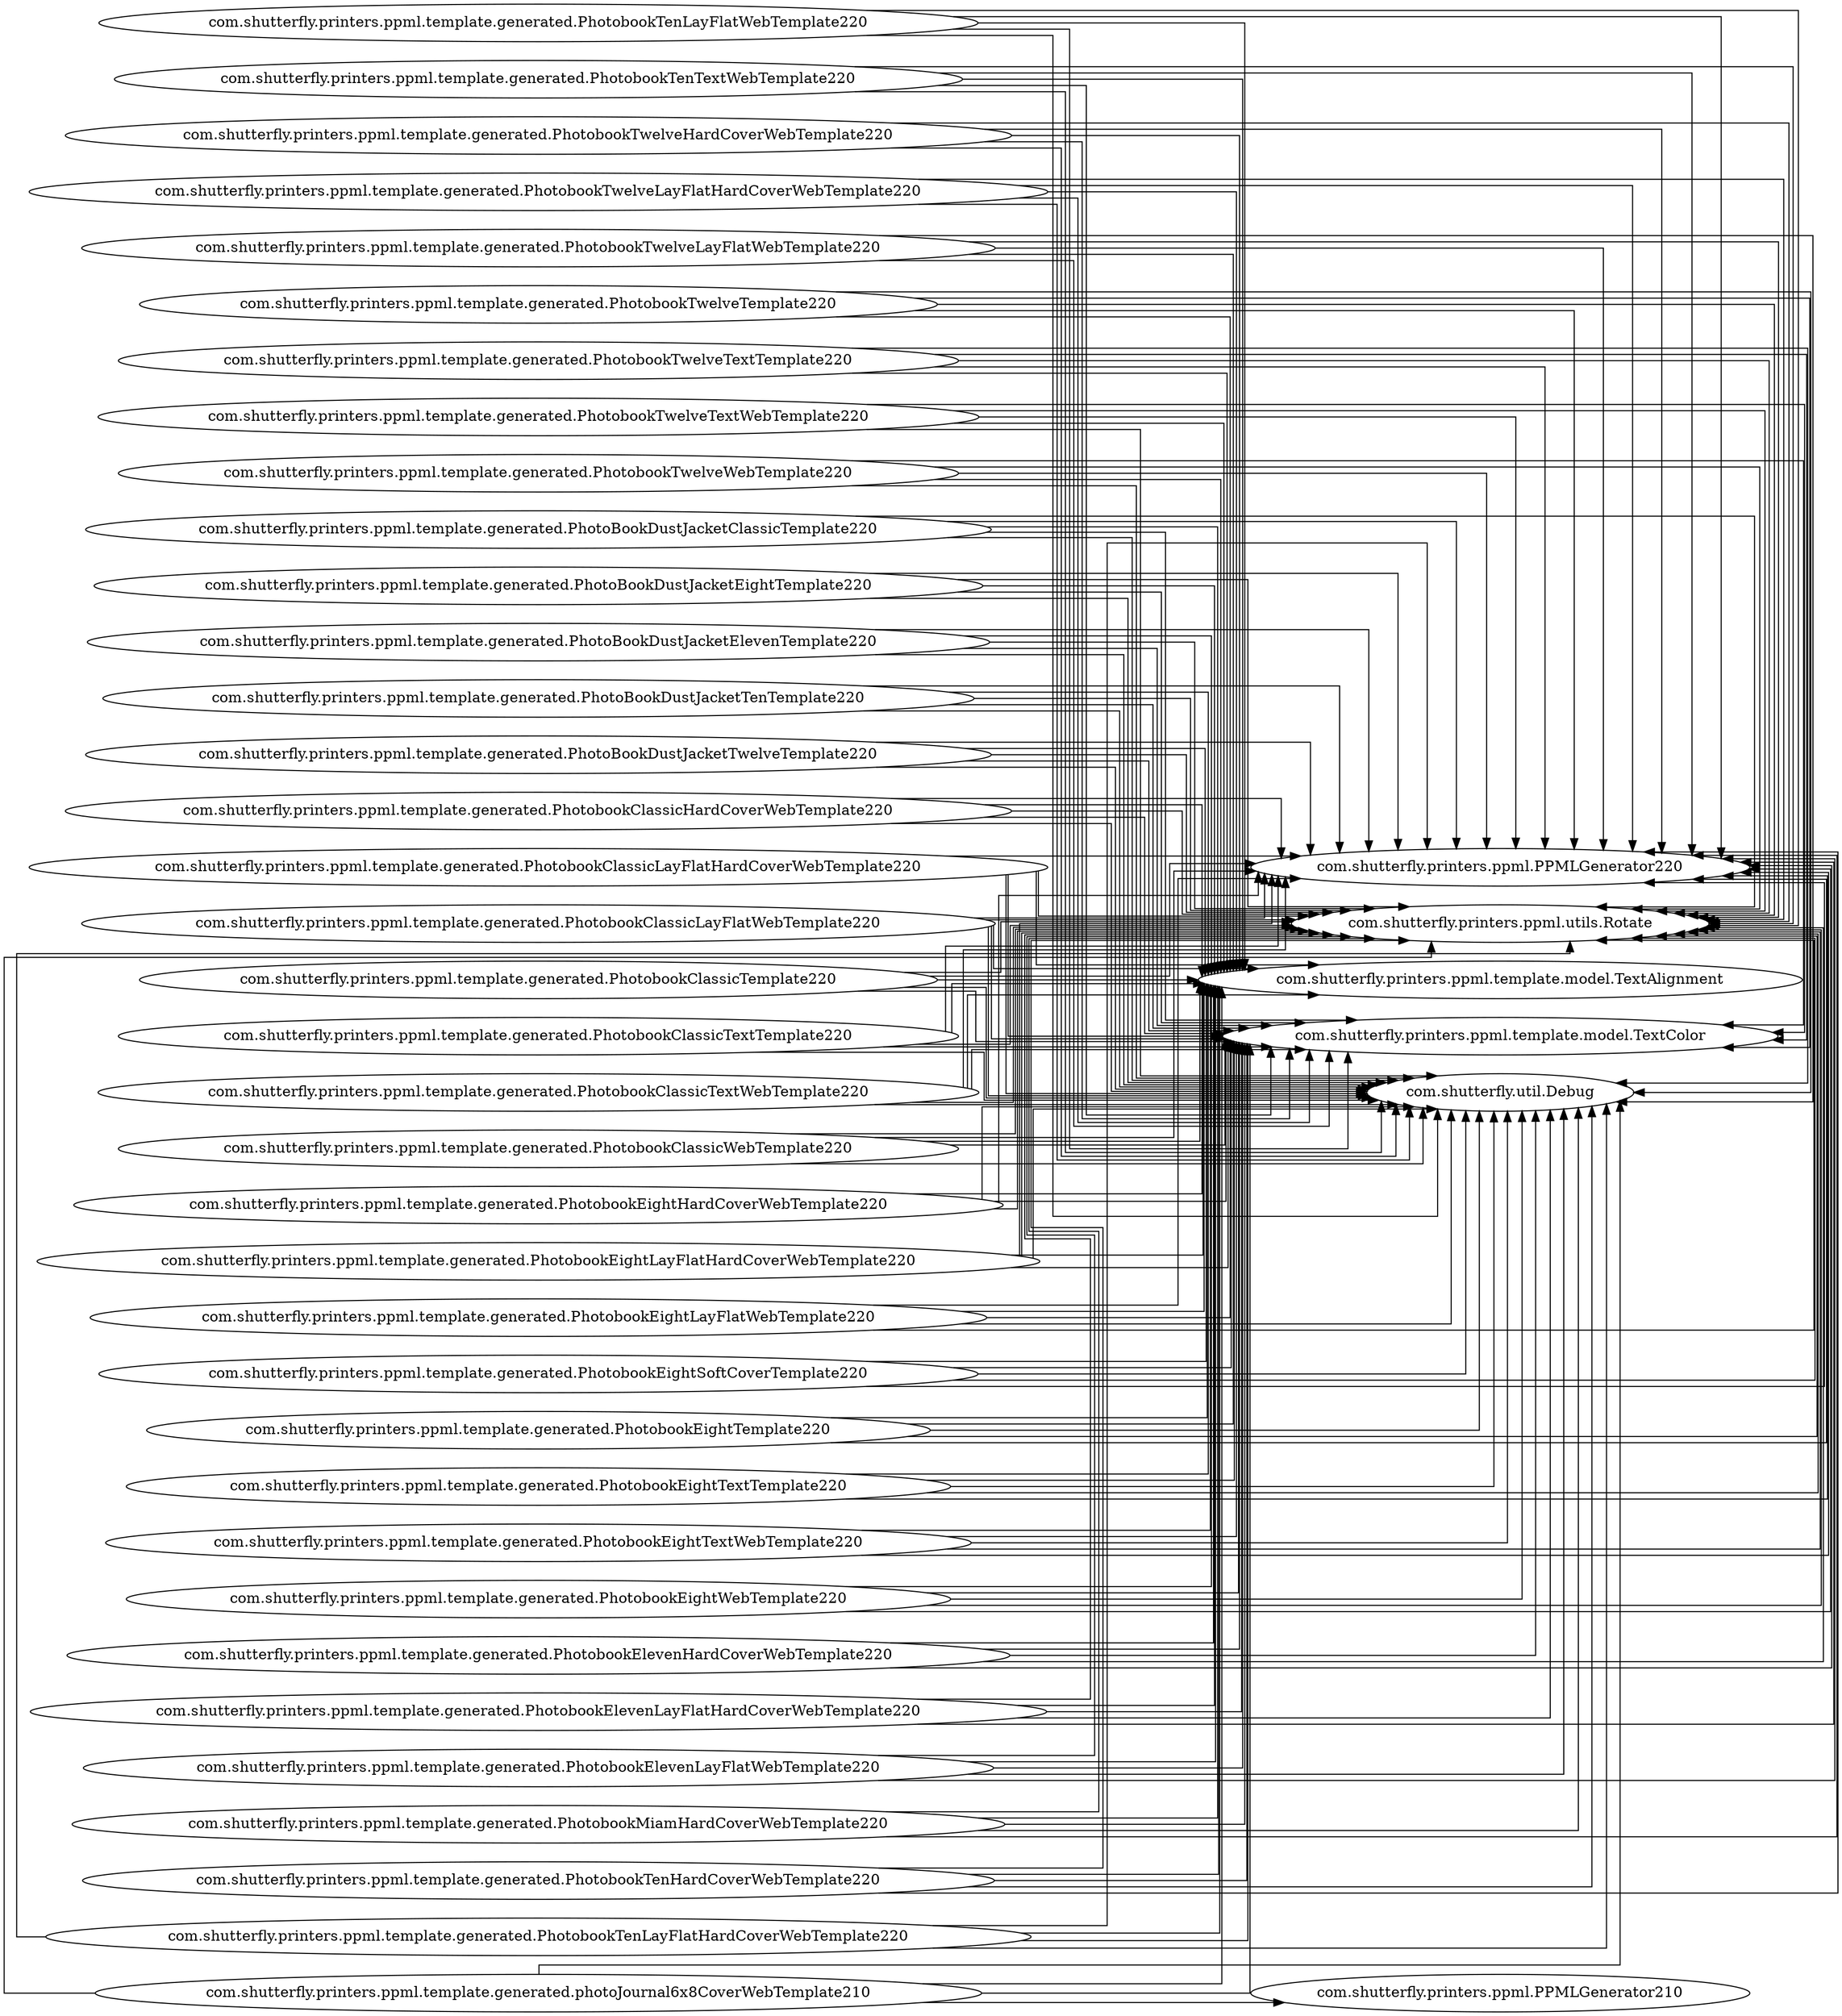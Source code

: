 digraph dependencyGraph {
 concentrate=true;
 rankdir="LR"; 
ranksep="2.0";
"com.shutterfly.printers.ppml.template.generated.PhotoBookDustJacketClassicTemplate220"; 
"com.shutterfly.printers.ppml.template.generated.PhotoBookDustJacketClassicTemplate220"->"com.shutterfly.printers.ppml.PPMLGenerator220";
"com.shutterfly.printers.ppml.template.generated.PhotoBookDustJacketClassicTemplate220"->"com.shutterfly.printers.ppml.utils.Rotate";
"com.shutterfly.printers.ppml.template.generated.PhotoBookDustJacketClassicTemplate220"->"com.shutterfly.printers.ppml.template.model.TextAlignment";
"com.shutterfly.printers.ppml.template.generated.PhotoBookDustJacketClassicTemplate220"->"com.shutterfly.printers.ppml.template.model.TextColor";
"com.shutterfly.printers.ppml.template.generated.PhotoBookDustJacketClassicTemplate220"->"com.shutterfly.util.Debug";
"com.shutterfly.printers.ppml.template.generated.PhotoBookDustJacketEightTemplate220"; 
"com.shutterfly.printers.ppml.template.generated.PhotoBookDustJacketEightTemplate220"->"com.shutterfly.printers.ppml.PPMLGenerator220";
"com.shutterfly.printers.ppml.template.generated.PhotoBookDustJacketEightTemplate220"->"com.shutterfly.printers.ppml.utils.Rotate";
"com.shutterfly.printers.ppml.template.generated.PhotoBookDustJacketEightTemplate220"->"com.shutterfly.printers.ppml.template.model.TextAlignment";
"com.shutterfly.printers.ppml.template.generated.PhotoBookDustJacketEightTemplate220"->"com.shutterfly.printers.ppml.template.model.TextColor";
"com.shutterfly.printers.ppml.template.generated.PhotoBookDustJacketEightTemplate220"->"com.shutterfly.util.Debug";
"com.shutterfly.printers.ppml.template.generated.PhotoBookDustJacketElevenTemplate220"; 
"com.shutterfly.printers.ppml.template.generated.PhotoBookDustJacketElevenTemplate220"->"com.shutterfly.printers.ppml.PPMLGenerator220";
"com.shutterfly.printers.ppml.template.generated.PhotoBookDustJacketElevenTemplate220"->"com.shutterfly.printers.ppml.utils.Rotate";
"com.shutterfly.printers.ppml.template.generated.PhotoBookDustJacketElevenTemplate220"->"com.shutterfly.printers.ppml.template.model.TextAlignment";
"com.shutterfly.printers.ppml.template.generated.PhotoBookDustJacketElevenTemplate220"->"com.shutterfly.printers.ppml.template.model.TextColor";
"com.shutterfly.printers.ppml.template.generated.PhotoBookDustJacketElevenTemplate220"->"com.shutterfly.util.Debug";
"com.shutterfly.printers.ppml.template.generated.PhotoBookDustJacketTenTemplate220"; 
"com.shutterfly.printers.ppml.template.generated.PhotoBookDustJacketTenTemplate220"->"com.shutterfly.printers.ppml.PPMLGenerator220";
"com.shutterfly.printers.ppml.template.generated.PhotoBookDustJacketTenTemplate220"->"com.shutterfly.printers.ppml.utils.Rotate";
"com.shutterfly.printers.ppml.template.generated.PhotoBookDustJacketTenTemplate220"->"com.shutterfly.printers.ppml.template.model.TextAlignment";
"com.shutterfly.printers.ppml.template.generated.PhotoBookDustJacketTenTemplate220"->"com.shutterfly.printers.ppml.template.model.TextColor";
"com.shutterfly.printers.ppml.template.generated.PhotoBookDustJacketTenTemplate220"->"com.shutterfly.util.Debug";
"com.shutterfly.printers.ppml.template.generated.PhotoBookDustJacketTwelveTemplate220"; 
"com.shutterfly.printers.ppml.template.generated.PhotoBookDustJacketTwelveTemplate220"->"com.shutterfly.printers.ppml.PPMLGenerator220";
"com.shutterfly.printers.ppml.template.generated.PhotoBookDustJacketTwelveTemplate220"->"com.shutterfly.printers.ppml.utils.Rotate";
"com.shutterfly.printers.ppml.template.generated.PhotoBookDustJacketTwelveTemplate220"->"com.shutterfly.printers.ppml.template.model.TextAlignment";
"com.shutterfly.printers.ppml.template.generated.PhotoBookDustJacketTwelveTemplate220"->"com.shutterfly.printers.ppml.template.model.TextColor";
"com.shutterfly.printers.ppml.template.generated.PhotoBookDustJacketTwelveTemplate220"->"com.shutterfly.util.Debug";
"com.shutterfly.printers.ppml.template.generated.PhotobookClassicHardCoverWebTemplate220"; 
"com.shutterfly.printers.ppml.template.generated.PhotobookClassicHardCoverWebTemplate220"->"com.shutterfly.printers.ppml.PPMLGenerator220";
"com.shutterfly.printers.ppml.template.generated.PhotobookClassicHardCoverWebTemplate220"->"com.shutterfly.printers.ppml.utils.Rotate";
"com.shutterfly.printers.ppml.template.generated.PhotobookClassicHardCoverWebTemplate220"->"com.shutterfly.printers.ppml.template.model.TextAlignment";
"com.shutterfly.printers.ppml.template.generated.PhotobookClassicHardCoverWebTemplate220"->"com.shutterfly.printers.ppml.template.model.TextColor";
"com.shutterfly.printers.ppml.template.generated.PhotobookClassicHardCoverWebTemplate220"->"com.shutterfly.util.Debug";
"com.shutterfly.printers.ppml.template.generated.PhotobookClassicLayFlatHardCoverWebTemplate220"; 
"com.shutterfly.printers.ppml.template.generated.PhotobookClassicLayFlatHardCoverWebTemplate220"->"com.shutterfly.printers.ppml.PPMLGenerator220";
"com.shutterfly.printers.ppml.template.generated.PhotobookClassicLayFlatHardCoverWebTemplate220"->"com.shutterfly.printers.ppml.utils.Rotate";
"com.shutterfly.printers.ppml.template.generated.PhotobookClassicLayFlatHardCoverWebTemplate220"->"com.shutterfly.printers.ppml.template.model.TextAlignment";
"com.shutterfly.printers.ppml.template.generated.PhotobookClassicLayFlatHardCoverWebTemplate220"->"com.shutterfly.printers.ppml.template.model.TextColor";
"com.shutterfly.printers.ppml.template.generated.PhotobookClassicLayFlatHardCoverWebTemplate220"->"com.shutterfly.util.Debug";
"com.shutterfly.printers.ppml.template.generated.PhotobookClassicLayFlatWebTemplate220"; 
"com.shutterfly.printers.ppml.template.generated.PhotobookClassicLayFlatWebTemplate220"->"com.shutterfly.printers.ppml.PPMLGenerator220";
"com.shutterfly.printers.ppml.template.generated.PhotobookClassicLayFlatWebTemplate220"->"com.shutterfly.printers.ppml.utils.Rotate";
"com.shutterfly.printers.ppml.template.generated.PhotobookClassicLayFlatWebTemplate220"->"com.shutterfly.printers.ppml.template.model.TextAlignment";
"com.shutterfly.printers.ppml.template.generated.PhotobookClassicLayFlatWebTemplate220"->"com.shutterfly.printers.ppml.template.model.TextColor";
"com.shutterfly.printers.ppml.template.generated.PhotobookClassicLayFlatWebTemplate220"->"com.shutterfly.util.Debug";
"com.shutterfly.printers.ppml.template.generated.PhotobookClassicTemplate220"; 
"com.shutterfly.printers.ppml.template.generated.PhotobookClassicTemplate220"->"com.shutterfly.printers.ppml.PPMLGenerator220";
"com.shutterfly.printers.ppml.template.generated.PhotobookClassicTemplate220"->"com.shutterfly.printers.ppml.utils.Rotate";
"com.shutterfly.printers.ppml.template.generated.PhotobookClassicTemplate220"->"com.shutterfly.printers.ppml.template.model.TextAlignment";
"com.shutterfly.printers.ppml.template.generated.PhotobookClassicTemplate220"->"com.shutterfly.printers.ppml.template.model.TextColor";
"com.shutterfly.printers.ppml.template.generated.PhotobookClassicTemplate220"->"com.shutterfly.util.Debug";
"com.shutterfly.printers.ppml.template.generated.PhotobookClassicTextTemplate220"; 
"com.shutterfly.printers.ppml.template.generated.PhotobookClassicTextTemplate220"->"com.shutterfly.printers.ppml.PPMLGenerator220";
"com.shutterfly.printers.ppml.template.generated.PhotobookClassicTextTemplate220"->"com.shutterfly.printers.ppml.utils.Rotate";
"com.shutterfly.printers.ppml.template.generated.PhotobookClassicTextTemplate220"->"com.shutterfly.printers.ppml.template.model.TextAlignment";
"com.shutterfly.printers.ppml.template.generated.PhotobookClassicTextTemplate220"->"com.shutterfly.printers.ppml.template.model.TextColor";
"com.shutterfly.printers.ppml.template.generated.PhotobookClassicTextTemplate220"->"com.shutterfly.util.Debug";
"com.shutterfly.printers.ppml.template.generated.PhotobookClassicTextWebTemplate220"; 
"com.shutterfly.printers.ppml.template.generated.PhotobookClassicTextWebTemplate220"->"com.shutterfly.printers.ppml.PPMLGenerator220";
"com.shutterfly.printers.ppml.template.generated.PhotobookClassicTextWebTemplate220"->"com.shutterfly.printers.ppml.utils.Rotate";
"com.shutterfly.printers.ppml.template.generated.PhotobookClassicTextWebTemplate220"->"com.shutterfly.printers.ppml.template.model.TextAlignment";
"com.shutterfly.printers.ppml.template.generated.PhotobookClassicTextWebTemplate220"->"com.shutterfly.printers.ppml.template.model.TextColor";
"com.shutterfly.printers.ppml.template.generated.PhotobookClassicTextWebTemplate220"->"com.shutterfly.util.Debug";
"com.shutterfly.printers.ppml.template.generated.PhotobookClassicWebTemplate220"; 
"com.shutterfly.printers.ppml.template.generated.PhotobookClassicWebTemplate220"->"com.shutterfly.printers.ppml.PPMLGenerator220";
"com.shutterfly.printers.ppml.template.generated.PhotobookClassicWebTemplate220"->"com.shutterfly.printers.ppml.utils.Rotate";
"com.shutterfly.printers.ppml.template.generated.PhotobookClassicWebTemplate220"->"com.shutterfly.printers.ppml.template.model.TextAlignment";
"com.shutterfly.printers.ppml.template.generated.PhotobookClassicWebTemplate220"->"com.shutterfly.printers.ppml.template.model.TextColor";
"com.shutterfly.printers.ppml.template.generated.PhotobookClassicWebTemplate220"->"com.shutterfly.util.Debug";
"com.shutterfly.printers.ppml.template.generated.PhotobookEightHardCoverWebTemplate220"; 
"com.shutterfly.printers.ppml.template.generated.PhotobookEightHardCoverWebTemplate220"->"com.shutterfly.printers.ppml.PPMLGenerator220";
"com.shutterfly.printers.ppml.template.generated.PhotobookEightHardCoverWebTemplate220"->"com.shutterfly.printers.ppml.utils.Rotate";
"com.shutterfly.printers.ppml.template.generated.PhotobookEightHardCoverWebTemplate220"->"com.shutterfly.printers.ppml.template.model.TextAlignment";
"com.shutterfly.printers.ppml.template.generated.PhotobookEightHardCoverWebTemplate220"->"com.shutterfly.printers.ppml.template.model.TextColor";
"com.shutterfly.printers.ppml.template.generated.PhotobookEightHardCoverWebTemplate220"->"com.shutterfly.util.Debug";
"com.shutterfly.printers.ppml.template.generated.PhotobookEightLayFlatHardCoverWebTemplate220"; 
"com.shutterfly.printers.ppml.template.generated.PhotobookEightLayFlatHardCoverWebTemplate220"->"com.shutterfly.printers.ppml.PPMLGenerator220";
"com.shutterfly.printers.ppml.template.generated.PhotobookEightLayFlatHardCoverWebTemplate220"->"com.shutterfly.printers.ppml.utils.Rotate";
"com.shutterfly.printers.ppml.template.generated.PhotobookEightLayFlatHardCoverWebTemplate220"->"com.shutterfly.printers.ppml.template.model.TextAlignment";
"com.shutterfly.printers.ppml.template.generated.PhotobookEightLayFlatHardCoverWebTemplate220"->"com.shutterfly.printers.ppml.template.model.TextColor";
"com.shutterfly.printers.ppml.template.generated.PhotobookEightLayFlatHardCoverWebTemplate220"->"com.shutterfly.util.Debug";
"com.shutterfly.printers.ppml.template.generated.PhotobookEightLayFlatWebTemplate220"; 
"com.shutterfly.printers.ppml.template.generated.PhotobookEightLayFlatWebTemplate220"->"com.shutterfly.printers.ppml.PPMLGenerator220";
"com.shutterfly.printers.ppml.template.generated.PhotobookEightLayFlatWebTemplate220"->"com.shutterfly.printers.ppml.utils.Rotate";
"com.shutterfly.printers.ppml.template.generated.PhotobookEightLayFlatWebTemplate220"->"com.shutterfly.printers.ppml.template.model.TextAlignment";
"com.shutterfly.printers.ppml.template.generated.PhotobookEightLayFlatWebTemplate220"->"com.shutterfly.printers.ppml.template.model.TextColor";
"com.shutterfly.printers.ppml.template.generated.PhotobookEightLayFlatWebTemplate220"->"com.shutterfly.util.Debug";
"com.shutterfly.printers.ppml.template.generated.PhotobookEightSoftCoverTemplate220"; 
"com.shutterfly.printers.ppml.template.generated.PhotobookEightSoftCoverTemplate220"->"com.shutterfly.printers.ppml.PPMLGenerator220";
"com.shutterfly.printers.ppml.template.generated.PhotobookEightSoftCoverTemplate220"->"com.shutterfly.printers.ppml.utils.Rotate";
"com.shutterfly.printers.ppml.template.generated.PhotobookEightSoftCoverTemplate220"->"com.shutterfly.printers.ppml.template.model.TextAlignment";
"com.shutterfly.printers.ppml.template.generated.PhotobookEightSoftCoverTemplate220"->"com.shutterfly.printers.ppml.template.model.TextColor";
"com.shutterfly.printers.ppml.template.generated.PhotobookEightSoftCoverTemplate220"->"com.shutterfly.util.Debug";
"com.shutterfly.printers.ppml.template.generated.PhotobookEightTemplate220"; 
"com.shutterfly.printers.ppml.template.generated.PhotobookEightTemplate220"->"com.shutterfly.printers.ppml.PPMLGenerator220";
"com.shutterfly.printers.ppml.template.generated.PhotobookEightTemplate220"->"com.shutterfly.printers.ppml.utils.Rotate";
"com.shutterfly.printers.ppml.template.generated.PhotobookEightTemplate220"->"com.shutterfly.printers.ppml.template.model.TextAlignment";
"com.shutterfly.printers.ppml.template.generated.PhotobookEightTemplate220"->"com.shutterfly.printers.ppml.template.model.TextColor";
"com.shutterfly.printers.ppml.template.generated.PhotobookEightTemplate220"->"com.shutterfly.util.Debug";
"com.shutterfly.printers.ppml.template.generated.PhotobookEightTextTemplate220"; 
"com.shutterfly.printers.ppml.template.generated.PhotobookEightTextTemplate220"->"com.shutterfly.printers.ppml.PPMLGenerator220";
"com.shutterfly.printers.ppml.template.generated.PhotobookEightTextTemplate220"->"com.shutterfly.printers.ppml.utils.Rotate";
"com.shutterfly.printers.ppml.template.generated.PhotobookEightTextTemplate220"->"com.shutterfly.printers.ppml.template.model.TextAlignment";
"com.shutterfly.printers.ppml.template.generated.PhotobookEightTextTemplate220"->"com.shutterfly.printers.ppml.template.model.TextColor";
"com.shutterfly.printers.ppml.template.generated.PhotobookEightTextTemplate220"->"com.shutterfly.util.Debug";
"com.shutterfly.printers.ppml.template.generated.PhotobookEightTextWebTemplate220"; 
"com.shutterfly.printers.ppml.template.generated.PhotobookEightTextWebTemplate220"->"com.shutterfly.printers.ppml.PPMLGenerator220";
"com.shutterfly.printers.ppml.template.generated.PhotobookEightTextWebTemplate220"->"com.shutterfly.printers.ppml.utils.Rotate";
"com.shutterfly.printers.ppml.template.generated.PhotobookEightTextWebTemplate220"->"com.shutterfly.printers.ppml.template.model.TextAlignment";
"com.shutterfly.printers.ppml.template.generated.PhotobookEightTextWebTemplate220"->"com.shutterfly.printers.ppml.template.model.TextColor";
"com.shutterfly.printers.ppml.template.generated.PhotobookEightTextWebTemplate220"->"com.shutterfly.util.Debug";
"com.shutterfly.printers.ppml.template.generated.PhotobookEightWebTemplate220"; 
"com.shutterfly.printers.ppml.template.generated.PhotobookEightWebTemplate220"->"com.shutterfly.printers.ppml.PPMLGenerator220";
"com.shutterfly.printers.ppml.template.generated.PhotobookEightWebTemplate220"->"com.shutterfly.printers.ppml.utils.Rotate";
"com.shutterfly.printers.ppml.template.generated.PhotobookEightWebTemplate220"->"com.shutterfly.printers.ppml.template.model.TextAlignment";
"com.shutterfly.printers.ppml.template.generated.PhotobookEightWebTemplate220"->"com.shutterfly.printers.ppml.template.model.TextColor";
"com.shutterfly.printers.ppml.template.generated.PhotobookEightWebTemplate220"->"com.shutterfly.util.Debug";
"com.shutterfly.printers.ppml.template.generated.PhotobookElevenHardCoverWebTemplate220"; 
"com.shutterfly.printers.ppml.template.generated.PhotobookElevenHardCoverWebTemplate220"->"com.shutterfly.printers.ppml.PPMLGenerator220";
"com.shutterfly.printers.ppml.template.generated.PhotobookElevenHardCoverWebTemplate220"->"com.shutterfly.printers.ppml.utils.Rotate";
"com.shutterfly.printers.ppml.template.generated.PhotobookElevenHardCoverWebTemplate220"->"com.shutterfly.printers.ppml.template.model.TextAlignment";
"com.shutterfly.printers.ppml.template.generated.PhotobookElevenHardCoverWebTemplate220"->"com.shutterfly.printers.ppml.template.model.TextColor";
"com.shutterfly.printers.ppml.template.generated.PhotobookElevenHardCoverWebTemplate220"->"com.shutterfly.util.Debug";
"com.shutterfly.printers.ppml.template.generated.PhotobookElevenLayFlatHardCoverWebTemplate220"; 
"com.shutterfly.printers.ppml.template.generated.PhotobookElevenLayFlatHardCoverWebTemplate220"->"com.shutterfly.printers.ppml.PPMLGenerator220";
"com.shutterfly.printers.ppml.template.generated.PhotobookElevenLayFlatHardCoverWebTemplate220"->"com.shutterfly.printers.ppml.utils.Rotate";
"com.shutterfly.printers.ppml.template.generated.PhotobookElevenLayFlatHardCoverWebTemplate220"->"com.shutterfly.printers.ppml.template.model.TextAlignment";
"com.shutterfly.printers.ppml.template.generated.PhotobookElevenLayFlatHardCoverWebTemplate220"->"com.shutterfly.printers.ppml.template.model.TextColor";
"com.shutterfly.printers.ppml.template.generated.PhotobookElevenLayFlatHardCoverWebTemplate220"->"com.shutterfly.util.Debug";
"com.shutterfly.printers.ppml.template.generated.PhotobookElevenLayFlatWebTemplate220"; 
"com.shutterfly.printers.ppml.template.generated.PhotobookElevenLayFlatWebTemplate220"->"com.shutterfly.printers.ppml.PPMLGenerator220";
"com.shutterfly.printers.ppml.template.generated.PhotobookElevenLayFlatWebTemplate220"->"com.shutterfly.printers.ppml.utils.Rotate";
"com.shutterfly.printers.ppml.template.generated.PhotobookElevenLayFlatWebTemplate220"->"com.shutterfly.printers.ppml.template.model.TextAlignment";
"com.shutterfly.printers.ppml.template.generated.PhotobookElevenLayFlatWebTemplate220"->"com.shutterfly.printers.ppml.template.model.TextColor";
"com.shutterfly.printers.ppml.template.generated.PhotobookElevenLayFlatWebTemplate220"->"com.shutterfly.util.Debug";
"com.shutterfly.printers.ppml.template.generated.PhotobookMiamHardCoverWebTemplate220"; 
"com.shutterfly.printers.ppml.template.generated.PhotobookMiamHardCoverWebTemplate220"->"com.shutterfly.printers.ppml.PPMLGenerator220";
"com.shutterfly.printers.ppml.template.generated.PhotobookMiamHardCoverWebTemplate220"->"com.shutterfly.printers.ppml.utils.Rotate";
"com.shutterfly.printers.ppml.template.generated.PhotobookMiamHardCoverWebTemplate220"->"com.shutterfly.printers.ppml.template.model.TextAlignment";
"com.shutterfly.printers.ppml.template.generated.PhotobookMiamHardCoverWebTemplate220"->"com.shutterfly.printers.ppml.template.model.TextColor";
"com.shutterfly.printers.ppml.template.generated.PhotobookMiamHardCoverWebTemplate220"->"com.shutterfly.util.Debug";
"com.shutterfly.printers.ppml.template.generated.PhotobookTenHardCoverWebTemplate220"; 
"com.shutterfly.printers.ppml.template.generated.PhotobookTenHardCoverWebTemplate220"->"com.shutterfly.printers.ppml.PPMLGenerator220";
"com.shutterfly.printers.ppml.template.generated.PhotobookTenHardCoverWebTemplate220"->"com.shutterfly.printers.ppml.utils.Rotate";
"com.shutterfly.printers.ppml.template.generated.PhotobookTenHardCoverWebTemplate220"->"com.shutterfly.printers.ppml.template.model.TextAlignment";
"com.shutterfly.printers.ppml.template.generated.PhotobookTenHardCoverWebTemplate220"->"com.shutterfly.printers.ppml.template.model.TextColor";
"com.shutterfly.printers.ppml.template.generated.PhotobookTenHardCoverWebTemplate220"->"com.shutterfly.util.Debug";
"com.shutterfly.printers.ppml.template.generated.PhotobookTenLayFlatHardCoverWebTemplate220"; 
"com.shutterfly.printers.ppml.template.generated.PhotobookTenLayFlatHardCoverWebTemplate220"->"com.shutterfly.printers.ppml.PPMLGenerator220";
"com.shutterfly.printers.ppml.template.generated.PhotobookTenLayFlatHardCoverWebTemplate220"->"com.shutterfly.printers.ppml.utils.Rotate";
"com.shutterfly.printers.ppml.template.generated.PhotobookTenLayFlatHardCoverWebTemplate220"->"com.shutterfly.printers.ppml.template.model.TextAlignment";
"com.shutterfly.printers.ppml.template.generated.PhotobookTenLayFlatHardCoverWebTemplate220"->"com.shutterfly.printers.ppml.template.model.TextColor";
"com.shutterfly.printers.ppml.template.generated.PhotobookTenLayFlatHardCoverWebTemplate220"->"com.shutterfly.util.Debug";
"com.shutterfly.printers.ppml.template.generated.PhotobookTenLayFlatWebTemplate220"; 
"com.shutterfly.printers.ppml.template.generated.PhotobookTenLayFlatWebTemplate220"->"com.shutterfly.printers.ppml.PPMLGenerator220";
"com.shutterfly.printers.ppml.template.generated.PhotobookTenLayFlatWebTemplate220"->"com.shutterfly.printers.ppml.utils.Rotate";
"com.shutterfly.printers.ppml.template.generated.PhotobookTenLayFlatWebTemplate220"->"com.shutterfly.printers.ppml.template.model.TextAlignment";
"com.shutterfly.printers.ppml.template.generated.PhotobookTenLayFlatWebTemplate220"->"com.shutterfly.printers.ppml.template.model.TextColor";
"com.shutterfly.printers.ppml.template.generated.PhotobookTenLayFlatWebTemplate220"->"com.shutterfly.util.Debug";
"com.shutterfly.printers.ppml.template.generated.PhotobookTenTextWebTemplate220"; 
"com.shutterfly.printers.ppml.template.generated.PhotobookTenTextWebTemplate220"->"com.shutterfly.printers.ppml.PPMLGenerator220";
"com.shutterfly.printers.ppml.template.generated.PhotobookTenTextWebTemplate220"->"com.shutterfly.printers.ppml.utils.Rotate";
"com.shutterfly.printers.ppml.template.generated.PhotobookTenTextWebTemplate220"->"com.shutterfly.printers.ppml.template.model.TextAlignment";
"com.shutterfly.printers.ppml.template.generated.PhotobookTenTextWebTemplate220"->"com.shutterfly.printers.ppml.template.model.TextColor";
"com.shutterfly.printers.ppml.template.generated.PhotobookTenTextWebTemplate220"->"com.shutterfly.util.Debug";
"com.shutterfly.printers.ppml.template.generated.PhotobookTwelveHardCoverWebTemplate220"; 
"com.shutterfly.printers.ppml.template.generated.PhotobookTwelveHardCoverWebTemplate220"->"com.shutterfly.printers.ppml.PPMLGenerator220";
"com.shutterfly.printers.ppml.template.generated.PhotobookTwelveHardCoverWebTemplate220"->"com.shutterfly.printers.ppml.utils.Rotate";
"com.shutterfly.printers.ppml.template.generated.PhotobookTwelveHardCoverWebTemplate220"->"com.shutterfly.printers.ppml.template.model.TextAlignment";
"com.shutterfly.printers.ppml.template.generated.PhotobookTwelveHardCoverWebTemplate220"->"com.shutterfly.printers.ppml.template.model.TextColor";
"com.shutterfly.printers.ppml.template.generated.PhotobookTwelveHardCoverWebTemplate220"->"com.shutterfly.util.Debug";
"com.shutterfly.printers.ppml.template.generated.PhotobookTwelveLayFlatHardCoverWebTemplate220"; 
"com.shutterfly.printers.ppml.template.generated.PhotobookTwelveLayFlatHardCoverWebTemplate220"->"com.shutterfly.printers.ppml.PPMLGenerator220";
"com.shutterfly.printers.ppml.template.generated.PhotobookTwelveLayFlatHardCoverWebTemplate220"->"com.shutterfly.printers.ppml.utils.Rotate";
"com.shutterfly.printers.ppml.template.generated.PhotobookTwelveLayFlatHardCoverWebTemplate220"->"com.shutterfly.printers.ppml.template.model.TextAlignment";
"com.shutterfly.printers.ppml.template.generated.PhotobookTwelveLayFlatHardCoverWebTemplate220"->"com.shutterfly.printers.ppml.template.model.TextColor";
"com.shutterfly.printers.ppml.template.generated.PhotobookTwelveLayFlatHardCoverWebTemplate220"->"com.shutterfly.util.Debug";
"com.shutterfly.printers.ppml.template.generated.PhotobookTwelveLayFlatWebTemplate220"; 
"com.shutterfly.printers.ppml.template.generated.PhotobookTwelveLayFlatWebTemplate220"->"com.shutterfly.printers.ppml.PPMLGenerator220";
"com.shutterfly.printers.ppml.template.generated.PhotobookTwelveLayFlatWebTemplate220"->"com.shutterfly.printers.ppml.utils.Rotate";
"com.shutterfly.printers.ppml.template.generated.PhotobookTwelveLayFlatWebTemplate220"->"com.shutterfly.printers.ppml.template.model.TextAlignment";
"com.shutterfly.printers.ppml.template.generated.PhotobookTwelveLayFlatWebTemplate220"->"com.shutterfly.printers.ppml.template.model.TextColor";
"com.shutterfly.printers.ppml.template.generated.PhotobookTwelveLayFlatWebTemplate220"->"com.shutterfly.util.Debug";
"com.shutterfly.printers.ppml.template.generated.PhotobookTwelveTemplate220"; 
"com.shutterfly.printers.ppml.template.generated.PhotobookTwelveTemplate220"->"com.shutterfly.printers.ppml.PPMLGenerator220";
"com.shutterfly.printers.ppml.template.generated.PhotobookTwelveTemplate220"->"com.shutterfly.printers.ppml.utils.Rotate";
"com.shutterfly.printers.ppml.template.generated.PhotobookTwelveTemplate220"->"com.shutterfly.printers.ppml.template.model.TextAlignment";
"com.shutterfly.printers.ppml.template.generated.PhotobookTwelveTemplate220"->"com.shutterfly.printers.ppml.template.model.TextColor";
"com.shutterfly.printers.ppml.template.generated.PhotobookTwelveTemplate220"->"com.shutterfly.util.Debug";
"com.shutterfly.printers.ppml.template.generated.PhotobookTwelveTextTemplate220"; 
"com.shutterfly.printers.ppml.template.generated.PhotobookTwelveTextTemplate220"->"com.shutterfly.printers.ppml.PPMLGenerator220";
"com.shutterfly.printers.ppml.template.generated.PhotobookTwelveTextTemplate220"->"com.shutterfly.printers.ppml.utils.Rotate";
"com.shutterfly.printers.ppml.template.generated.PhotobookTwelveTextTemplate220"->"com.shutterfly.printers.ppml.template.model.TextAlignment";
"com.shutterfly.printers.ppml.template.generated.PhotobookTwelveTextTemplate220"->"com.shutterfly.printers.ppml.template.model.TextColor";
"com.shutterfly.printers.ppml.template.generated.PhotobookTwelveTextTemplate220"->"com.shutterfly.util.Debug";
"com.shutterfly.printers.ppml.template.generated.PhotobookTwelveTextWebTemplate220"; 
"com.shutterfly.printers.ppml.template.generated.PhotobookTwelveTextWebTemplate220"->"com.shutterfly.printers.ppml.PPMLGenerator220";
"com.shutterfly.printers.ppml.template.generated.PhotobookTwelveTextWebTemplate220"->"com.shutterfly.printers.ppml.utils.Rotate";
"com.shutterfly.printers.ppml.template.generated.PhotobookTwelveTextWebTemplate220"->"com.shutterfly.printers.ppml.template.model.TextAlignment";
"com.shutterfly.printers.ppml.template.generated.PhotobookTwelveTextWebTemplate220"->"com.shutterfly.printers.ppml.template.model.TextColor";
"com.shutterfly.printers.ppml.template.generated.PhotobookTwelveTextWebTemplate220"->"com.shutterfly.util.Debug";
"com.shutterfly.printers.ppml.template.generated.PhotobookTwelveWebTemplate220"; 
"com.shutterfly.printers.ppml.template.generated.PhotobookTwelveWebTemplate220"->"com.shutterfly.printers.ppml.PPMLGenerator220";
"com.shutterfly.printers.ppml.template.generated.PhotobookTwelveWebTemplate220"->"com.shutterfly.printers.ppml.utils.Rotate";
"com.shutterfly.printers.ppml.template.generated.PhotobookTwelveWebTemplate220"->"com.shutterfly.printers.ppml.template.model.TextAlignment";
"com.shutterfly.printers.ppml.template.generated.PhotobookTwelveWebTemplate220"->"com.shutterfly.printers.ppml.template.model.TextColor";
"com.shutterfly.printers.ppml.template.generated.PhotobookTwelveWebTemplate220"->"com.shutterfly.util.Debug";
"com.shutterfly.printers.ppml.template.generated.photoJournal6x8CoverWebTemplate210"; 
"com.shutterfly.printers.ppml.template.generated.photoJournal6x8CoverWebTemplate210"->"com.shutterfly.printers.ppml.PPMLGenerator210";
"com.shutterfly.printers.ppml.template.generated.photoJournal6x8CoverWebTemplate210"->"com.shutterfly.printers.ppml.utils.Rotate";
"com.shutterfly.printers.ppml.template.generated.photoJournal6x8CoverWebTemplate210"->"com.shutterfly.printers.ppml.template.model.TextAlignment";
"com.shutterfly.printers.ppml.template.generated.photoJournal6x8CoverWebTemplate210"->"com.shutterfly.printers.ppml.template.model.TextColor";
"com.shutterfly.printers.ppml.template.generated.photoJournal6x8CoverWebTemplate210"->"com.shutterfly.util.Debug";
splines="ortho";
}